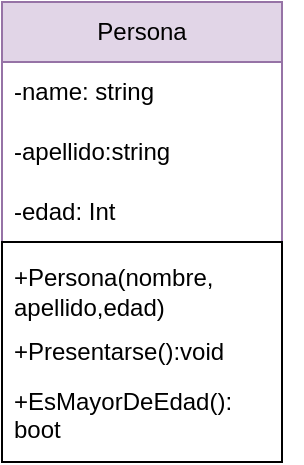 <mxfile version="24.8.3">
  <diagram name="Página-1" id="iRsFr5Y1Sa56ySLIyRbA">
    <mxGraphModel dx="933" dy="355" grid="1" gridSize="10" guides="1" tooltips="1" connect="1" arrows="1" fold="1" page="1" pageScale="1" pageWidth="827" pageHeight="1169" math="0" shadow="0">
      <root>
        <mxCell id="0" />
        <mxCell id="1" parent="0" />
        <mxCell id="gKsdeVPD74ysriIEyNVD-8" value="Persona" style="swimlane;fontStyle=0;childLayout=stackLayout;horizontal=1;startSize=30;horizontalStack=0;resizeParent=1;resizeParentMax=0;resizeLast=0;collapsible=1;marginBottom=0;whiteSpace=wrap;html=1;fillColor=#e1d5e7;strokeColor=#9673a6;" vertex="1" parent="1">
          <mxGeometry x="240" y="80" width="140" height="120" as="geometry" />
        </mxCell>
        <mxCell id="gKsdeVPD74ysriIEyNVD-9" value="-name: string" style="text;strokeColor=none;fillColor=none;align=left;verticalAlign=middle;spacingLeft=4;spacingRight=4;overflow=hidden;points=[[0,0.5],[1,0.5]];portConstraint=eastwest;rotatable=0;whiteSpace=wrap;html=1;" vertex="1" parent="gKsdeVPD74ysriIEyNVD-8">
          <mxGeometry y="30" width="140" height="30" as="geometry" />
        </mxCell>
        <mxCell id="gKsdeVPD74ysriIEyNVD-10" value="-apellido:string" style="text;strokeColor=none;fillColor=none;align=left;verticalAlign=middle;spacingLeft=4;spacingRight=4;overflow=hidden;points=[[0,0.5],[1,0.5]];portConstraint=eastwest;rotatable=0;whiteSpace=wrap;html=1;" vertex="1" parent="gKsdeVPD74ysriIEyNVD-8">
          <mxGeometry y="60" width="140" height="30" as="geometry" />
        </mxCell>
        <mxCell id="gKsdeVPD74ysriIEyNVD-12" value="-edad: Int" style="text;strokeColor=none;fillColor=none;align=left;verticalAlign=middle;spacingLeft=4;spacingRight=4;overflow=hidden;points=[[0,0.5],[1,0.5]];portConstraint=eastwest;rotatable=0;whiteSpace=wrap;html=1;" vertex="1" parent="gKsdeVPD74ysriIEyNVD-8">
          <mxGeometry y="90" width="140" height="30" as="geometry" />
        </mxCell>
        <mxCell id="gKsdeVPD74ysriIEyNVD-15" value="" style="rounded=0;whiteSpace=wrap;html=1;" vertex="1" parent="1">
          <mxGeometry x="240" y="200" width="140" height="110" as="geometry" />
        </mxCell>
        <mxCell id="gKsdeVPD74ysriIEyNVD-16" value="+Persona(nombre,&lt;div&gt;apellido,&lt;span style=&quot;background-color: initial;&quot;&gt;edad)&lt;/span&gt;&lt;/div&gt;" style="text;strokeColor=none;fillColor=none;align=left;verticalAlign=middle;spacingLeft=4;spacingRight=4;overflow=hidden;points=[[0,0.5],[1,0.5]];portConstraint=eastwest;rotatable=0;whiteSpace=wrap;html=1;" vertex="1" parent="1">
          <mxGeometry x="240" y="200" width="150" height="50" as="geometry" />
        </mxCell>
        <mxCell id="gKsdeVPD74ysriIEyNVD-18" value="+Presentarse():void" style="text;strokeColor=none;fillColor=none;align=left;verticalAlign=middle;spacingLeft=4;spacingRight=4;overflow=hidden;points=[[0,0.5],[1,0.5]];portConstraint=eastwest;rotatable=0;whiteSpace=wrap;html=1;" vertex="1" parent="1">
          <mxGeometry x="240" y="240" width="140" height="30" as="geometry" />
        </mxCell>
        <mxCell id="gKsdeVPD74ysriIEyNVD-19" value="+EsMayorDeEdad():&lt;div&gt;boot&lt;/div&gt;" style="text;strokeColor=none;fillColor=none;align=left;verticalAlign=middle;spacingLeft=4;spacingRight=4;overflow=hidden;points=[[0,0.5],[1,0.5]];portConstraint=eastwest;rotatable=0;whiteSpace=wrap;html=1;" vertex="1" parent="1">
          <mxGeometry x="240" y="270" width="140" height="30" as="geometry" />
        </mxCell>
      </root>
    </mxGraphModel>
  </diagram>
</mxfile>
